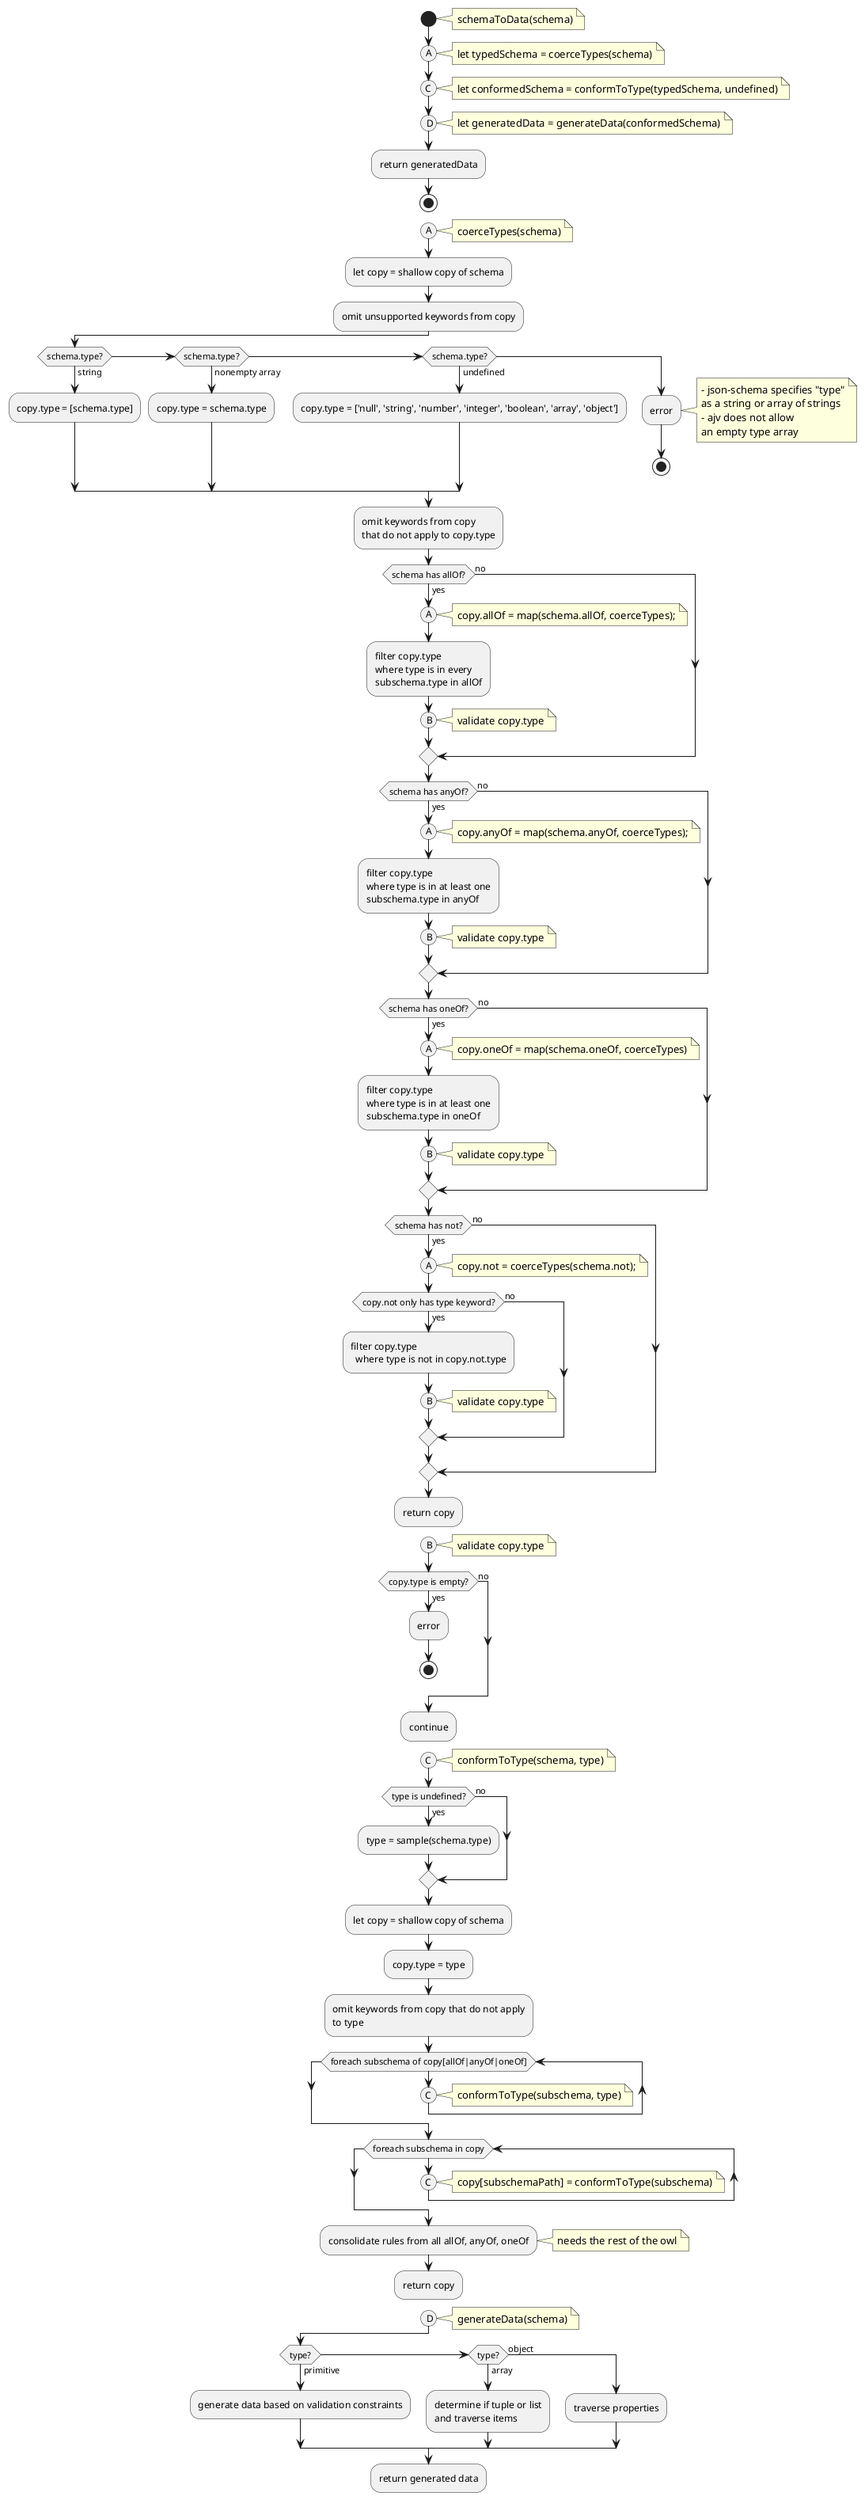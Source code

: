 @startuml Schema to Data

skinparam shadowing false


start
note right: schemaToData(schema)
(A)
note right: let typedSchema = coerceTypes(schema)
(C)
note right: let conformedSchema = conformToType(typedSchema, undefined)
(D)
note right: let generatedData = generateData(conformedSchema)
:return generatedData;
stop


(A)
note right: coerceTypes(schema)

:let copy = shallow copy of schema;
:omit unsupported keywords from copy;

if (schema.type?) then (string)
  :copy.type = [schema.type];
elseif (schema.type?) then (nonempty array)
  :copy.type = schema.type;
elseif (schema.type?) then (undefined)
  :copy.type = ['null', 'string', 'number', 'integer', 'boolean', 'array', 'object'];
else
  :error;
  note right
    - json-schema specifies "type"
    as a string or array of strings
    - ajv does not allow
    an empty type array
  end note
  stop
endif

:omit keywords from copy
that do not apply to copy.type;

if (schema has allOf?) then (yes)
  (A)
  note right:copy.allOf = map(schema.allOf, coerceTypes);
  :filter copy.type
  where type is in every
  subschema.type in allOf;
  (B)
  note right: validate copy.type
else (no)
endif

if (schema has anyOf?) then (yes)
  (A)
  note right:copy.anyOf = map(schema.anyOf, coerceTypes);
  :filter copy.type
  where type is in at least one
  subschema.type in anyOf;
  (B)
  note right: validate copy.type
else (no)
endif

if (schema has oneOf?) then (yes)
  (A)
  note right:copy.oneOf = map(schema.oneOf, coerceTypes)
  :filter copy.type
  where type is in at least one
  subschema.type in oneOf;
  (B)
  note right: validate copy.type
else (no)
endif

if (schema has not?) then (yes)
  (A)
  note right:copy.not = coerceTypes(schema.not);
  if (copy.not only has type keyword?) then (yes)
  :filter copy.type
    where type is not in copy.not.type;
    (B)
  note right: validate copy.type
  else (no)
  endif
else (no)
endif

:return copy;
detach


(B)
note right: validate copy.type
if (copy.type is empty?) then (yes)
  :error;
  stop
else (no)
endif
:continue;
detach


(C)
note right: conformToType(schema, type)
if (type is undefined?) then (yes)
  :type = sample(schema.type);
else (no)
endif
:let copy = shallow copy of schema;
:copy.type = type;
:omit keywords from copy that do not apply
to type;
while (foreach subschema of copy[allOf|anyOf|oneOf])
  (C)
  note right:conformToType(subschema, type)
endwhile
while (foreach subschema in copy)
  (C)
  note right:copy[subschemaPath] = conformToType(subschema)
endwhile
:consolidate rules from all allOf, anyOf, oneOf;
note right: needs the rest of the owl
:return copy;
detach


(D)
note right: generateData(schema)
if (type?) then (primitive)
  :generate data based on validation constraints;
elseif (type?) then (array)
  :determine if tuple or list
  and traverse items;
else (object)
  :traverse properties;
endif
:return generated data;
detach


@enduml

